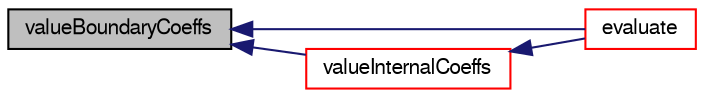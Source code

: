 digraph "valueBoundaryCoeffs"
{
  bgcolor="transparent";
  edge [fontname="FreeSans",fontsize="10",labelfontname="FreeSans",labelfontsize="10"];
  node [fontname="FreeSans",fontsize="10",shape=record];
  rankdir="LR";
  Node115 [label="valueBoundaryCoeffs",height=0.2,width=0.4,color="black", fillcolor="grey75", style="filled", fontcolor="black"];
  Node115 -> Node116 [dir="back",color="midnightblue",fontsize="10",style="solid",fontname="FreeSans"];
  Node116 [label="evaluate",height=0.2,width=0.4,color="red",URL="$a21994.html#ae591186d8bf9e7c4db700390ac9dfff7",tooltip="Evaluate the patch field, sets Updated to false. "];
  Node115 -> Node118 [dir="back",color="midnightblue",fontsize="10",style="solid",fontname="FreeSans"];
  Node118 [label="valueInternalCoeffs",height=0.2,width=0.4,color="red",URL="$a21994.html#a2b42863403587b404576ca43b676433e",tooltip="Return the matrix diagonal coefficients corresponding to the. "];
  Node118 -> Node116 [dir="back",color="midnightblue",fontsize="10",style="solid",fontname="FreeSans"];
}
